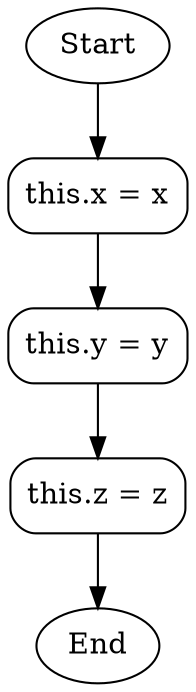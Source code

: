 digraph G_Constructor {
    // Grafo para el constructor de la clase Vector
    // Complejidad Ciclomática: 1
    rankdir=TB;
    node [shape=box, style=rounded];
    
    Start [shape=ellipse];
    End [shape=ellipse];
    
    A [label="this.x = x"];
    B [label="this.y = y"];
    C [label="this.z = z"];

    Start -> A -> B -> C -> End;
}